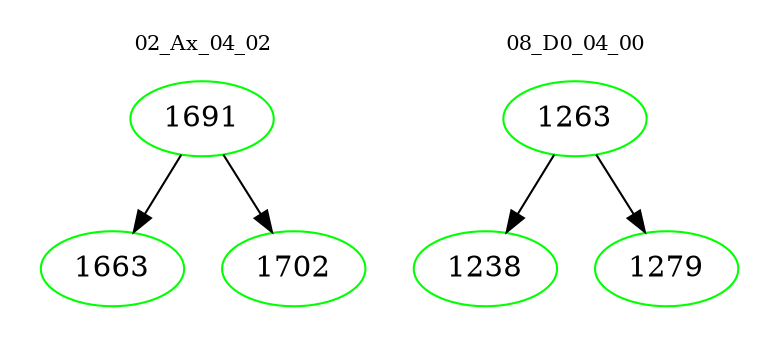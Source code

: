 digraph{
subgraph cluster_0 {
color = white
label = "02_Ax_04_02";
fontsize=10;
T0_1691 [label="1691", color="green"]
T0_1691 -> T0_1663 [color="black"]
T0_1663 [label="1663", color="green"]
T0_1691 -> T0_1702 [color="black"]
T0_1702 [label="1702", color="green"]
}
subgraph cluster_1 {
color = white
label = "08_D0_04_00";
fontsize=10;
T1_1263 [label="1263", color="green"]
T1_1263 -> T1_1238 [color="black"]
T1_1238 [label="1238", color="green"]
T1_1263 -> T1_1279 [color="black"]
T1_1279 [label="1279", color="green"]
}
}
